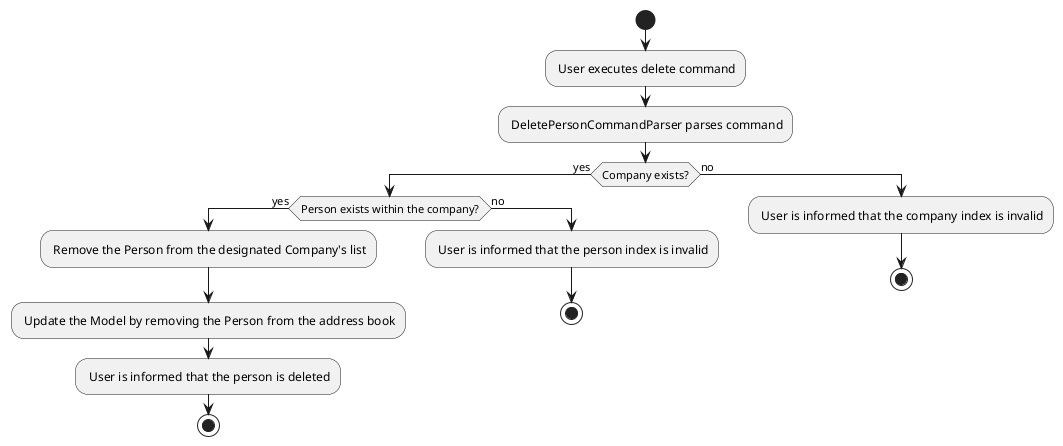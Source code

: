 @startuml
start
: User executes delete command;
: DeletePersonCommandParser parses command;

if (Company exists?) then (yes)
  if (Person exists within the company?) then (yes)
    : Remove the Person from the designated Company's list;
    : Update the Model by removing the Person from the address book;
    : User is informed that the person is deleted;
    stop
  else (no)
    : User is informed that the person index is invalid;
    stop
  endif
else (no)
  : User is informed that the company index is invalid;
  stop
endif
@enduml
